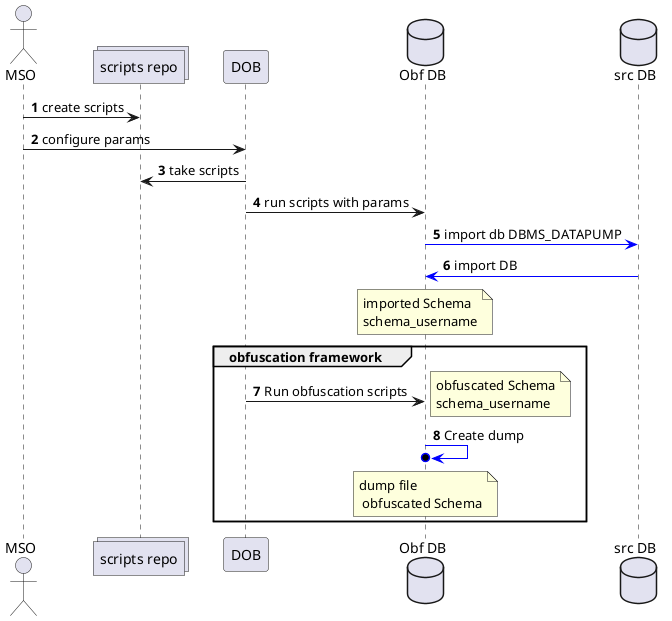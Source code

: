 @startuml

skinparam responseMessageBelowArrow true
actor "MSO" as man

collections "scripts repo" as mso_git
participant "DOB" as dob
database "Obf DB" as target_db
database "src DB" as src_db

autonumber
man -> mso_git: create scripts
man -> dob: configure params
dob -> mso_git: take scripts
dob -> target_db: run scripts with params
target_db -[#blue]> src_db: import db DBMS_DATAPUMP
src_db -[#blue]> target_db: import DB
note over target_db: imported Schema\nschema_username

group obfuscation framework
    dob -> target_db: Run obfuscation scripts
    note right: obfuscated Schema\nschema_username
    target_db -[#blue]>o target_db: Create dump
    note over target_db: dump file\n obfuscated Schema
end



@enduml